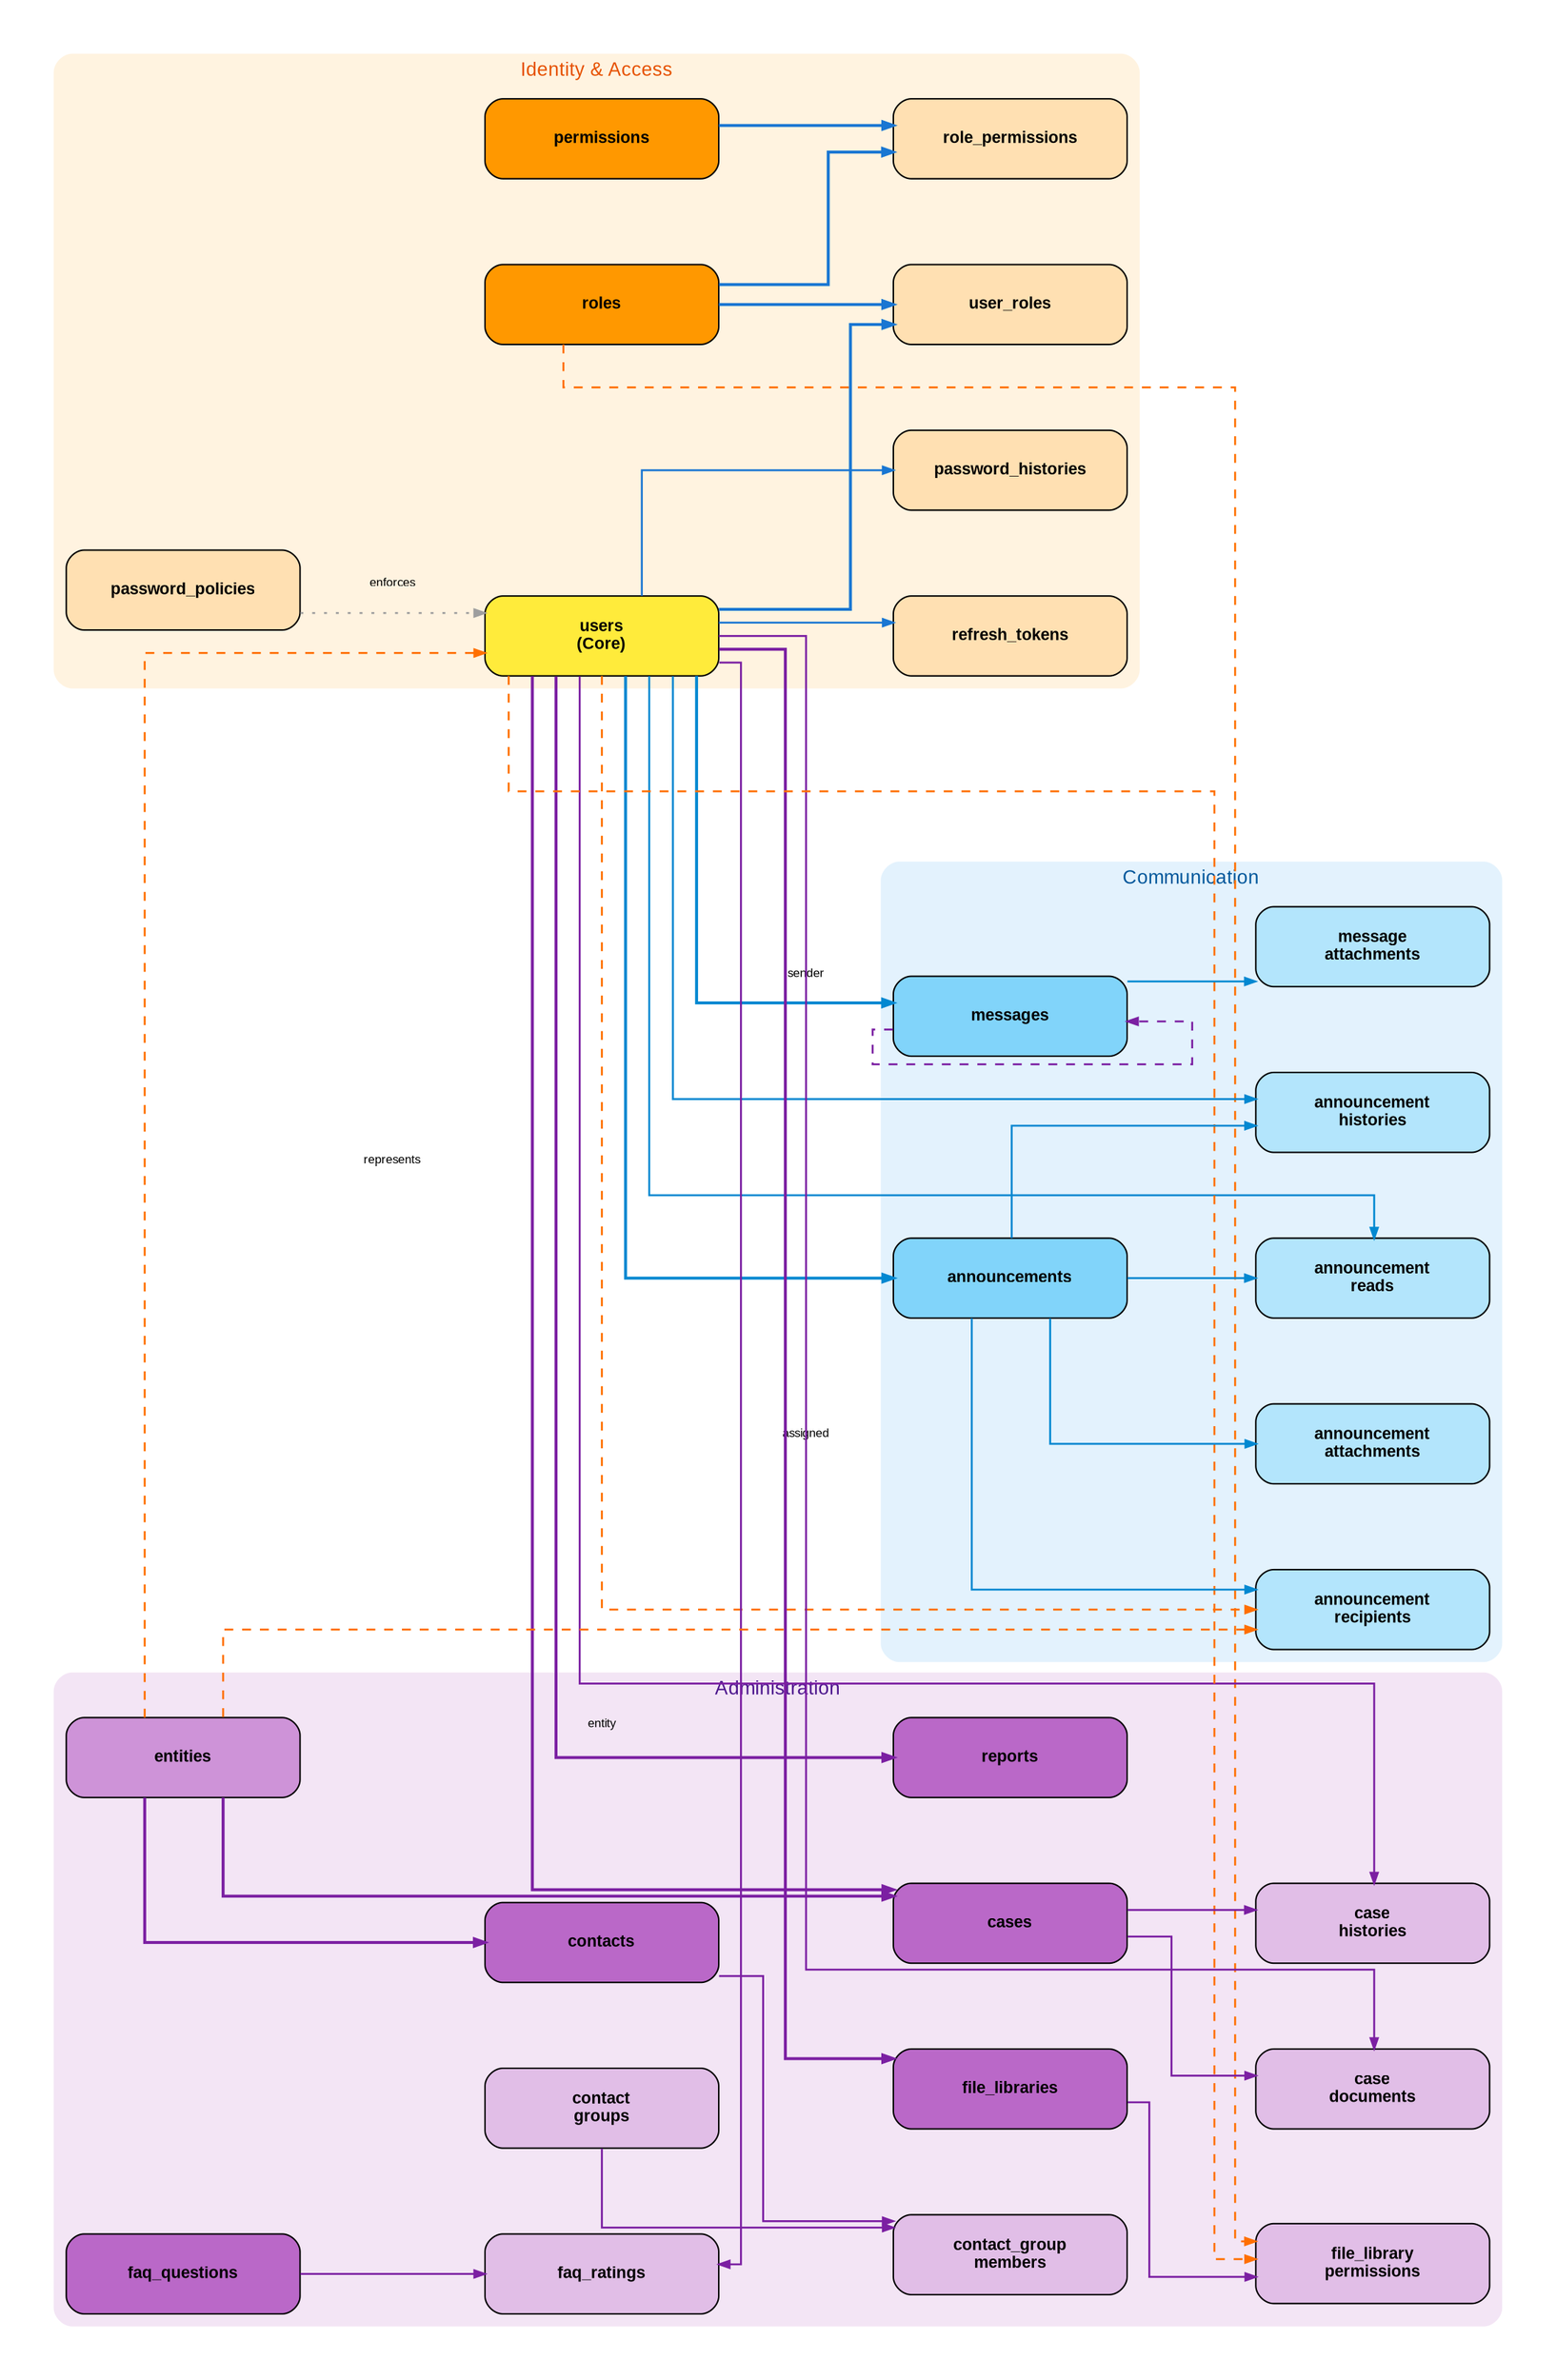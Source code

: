 // UKNF Communication Platform - Database Schema v4 (Right/Down Arrows Only)
// Generate visualization with: dot -Tpng database_schema_v4.dot -o database_schema_v4.png

digraph UKNF_Database_Schema_V4 {
    // Graph settings optimized for left-to-right flow
    graph [
        rankdir=LR,
        concentrate=true,
        compound=true,
        splines=ortho,
        overlap=false,
        nodesep=0.8,
        ranksep=1.2,
        fontname="Arial",
        fontsize=12,
        pad=0.4,
        center=true,
        newrank=true,
        ordering=out
    ];
    
    // Node defaults
    node [
        shape=box,
        style="filled,rounded",
        fontname="Arial Bold",
        fontsize=11,
        width=2.2,
        height=0.75,
        fixedsize=true
    ];
    
    // Edge defaults - only right or down
    edge [
        fontname="Arial",
        fontsize=8,
        color="#666666",
        penwidth=1.3,
        arrowsize=0.7,
        dir=forward
    ];
    
    // ========================================
    // IDENTITY & ACCESS MODULE
    // ========================================
    subgraph cluster_identity {
        label="Identity & Access";
        style="filled,rounded";
        color="#FFF3E0";
        fontsize=13;
        fontcolor="#E65100";
        
        password_policies [fillcolor="#FFE0B2", label="password_policies"];
        roles [fillcolor="#FF9800", label="roles"];
        permissions [fillcolor="#FF9800", label="permissions"];
        users [fillcolor="#FFEB3B", label="users\n(Core)"];
        user_roles [fillcolor="#FFE0B2", label="user_roles"];
        role_permissions [fillcolor="#FFE0B2", label="role_permissions"];
        refresh_tokens [fillcolor="#FFE0B2", label="refresh_tokens"];
        password_histories [fillcolor="#FFE0B2", label="password_histories"];
    }
    
    // ========================================
    // COMMUNICATION MODULE
    // ========================================
    subgraph cluster_communication {
        label="Communication";
        style="filled,rounded";
        color="#E3F2FD";
        fontsize=13;
        fontcolor="#01579B";
        
        messages [fillcolor="#81D4FA", label="messages"];
        message_attachments [fillcolor="#B3E5FC", label="message\nattachments"];
        announcements [fillcolor="#81D4FA", label="announcements"];
        announcement_recipients [fillcolor="#B3E5FC", label="announcement\nrecipients"];
        announcement_attachments [fillcolor="#B3E5FC", label="announcement\nattachments"];
        announcement_reads [fillcolor="#B3E5FC", label="announcement\nreads"];
        announcement_histories [fillcolor="#B3E5FC", label="announcement\nhistories"];
    }
    
    // ========================================
    // ADMINISTRATION MODULE
    // ========================================
    subgraph cluster_administration {
        label="Administration";
        style="filled,rounded";
        color="#F3E5F5";
        fontsize=13;
        fontcolor="#4A148C";
        
        entities [fillcolor="#CE93D8", label="entities"];
        reports [fillcolor="#BA68C8", label="reports"];
        cases [fillcolor="#BA68C8", label="cases"];
        case_documents [fillcolor="#E1BEE7", label="case\ndocuments"];
        case_histories [fillcolor="#E1BEE7", label="case\nhistories"];
        file_libraries [fillcolor="#BA68C8", label="file_libraries"];
        file_library_permissions [fillcolor="#E1BEE7", label="file_library\npermissions"];
        contacts [fillcolor="#BA68C8", label="contacts"];
        contact_groups [fillcolor="#E1BEE7", label="contact\ngroups"];
        contact_group_members [fillcolor="#E1BEE7", label="contact_group\nmembers"];
        faq_questions [fillcolor="#BA68C8", label="faq_questions"];
        faq_ratings [fillcolor="#E1BEE7", label="faq_ratings"];
    }
    
    // ========================================
    // RELATIONSHIPS - DOWN DIRECTION
    // ========================================
    
    // Foundation to core (down)
    password_policies -> users [color="#9E9E9E", style=dotted, label="enforces"];
    
    // Core identity (down)
    roles -> user_roles [color="#1976D2", penwidth=2];
    permissions -> role_permissions [color="#1976D2", penwidth=2];
    entities -> users [color="#FF6F00", style=dashed, label="represents"];
    
    // Users to dependent tables (down)
    users -> user_roles [color="#1976D2", penwidth=2];
    users -> refresh_tokens [color="#1976D2"];
    users -> password_histories [color="#1976D2"];
    users -> messages [color="#0288D1", penwidth=2, label="sender"];
    users -> announcements [color="#0288D1", penwidth=2];
    users -> reports [color="#7B1FA2", penwidth=2];
    users -> cases [color="#7B1FA2", penwidth=2, label="assigned"];
    users -> file_libraries [color="#7B1FA2", penwidth=2];
    
    // Junction to permissions (right)
    roles -> role_permissions [color="#1976D2", penwidth=2];
    
    // Entities to dependent (down)
    entities -> contacts [color="#7B1FA2", penwidth=2];
    entities -> cases [color="#7B1FA2", penwidth=2, label="entity"];
    
    // Messages (down)
    messages -> message_attachments [color="#0288D1"];
    messages -> messages [color="#7B1FA2", style=dashed, label="reply", constraint=false];
    
    // Announcements (down)
    announcements -> announcement_recipients [color="#0288D1"];
    announcements -> announcement_attachments [color="#0288D1"];
    announcements -> announcement_reads [color="#0288D1"];
    announcements -> announcement_histories [color="#0288D1"];
    
    // Cases (down)
    cases -> case_documents [color="#7B1FA2"];
    cases -> case_histories [color="#7B1FA2"];
    
    // File libraries (down)
    file_libraries -> file_library_permissions [color="#7B1FA2"];
    
    // Contacts (down)
    contacts -> contact_group_members [color="#7B1FA2"];
    contact_groups -> contact_group_members [color="#7B1FA2"];
    
    // FAQ (down)
    faq_questions -> faq_ratings [color="#7B1FA2"];
    
    // Cross-module references (right edges)
    users -> announcement_recipients [color="#FF6F00", style=dashed, constraint=false];
    entities -> announcement_recipients [color="#FF6F00", style=dashed, constraint=false];
    users -> announcement_reads [color="#0288D1", constraint=false];
    users -> announcement_histories [color="#0288D1", constraint=false];
    users -> case_documents [color="#7B1FA2", constraint=false];
    users -> case_histories [color="#7B1FA2", constraint=false];
    users -> file_library_permissions [color="#FF6F00", style=dashed, constraint=false];
    roles -> file_library_permissions [color="#FF6F00", style=dashed, constraint=false];
    users -> faq_ratings [color="#7B1FA2", constraint=false];
}
